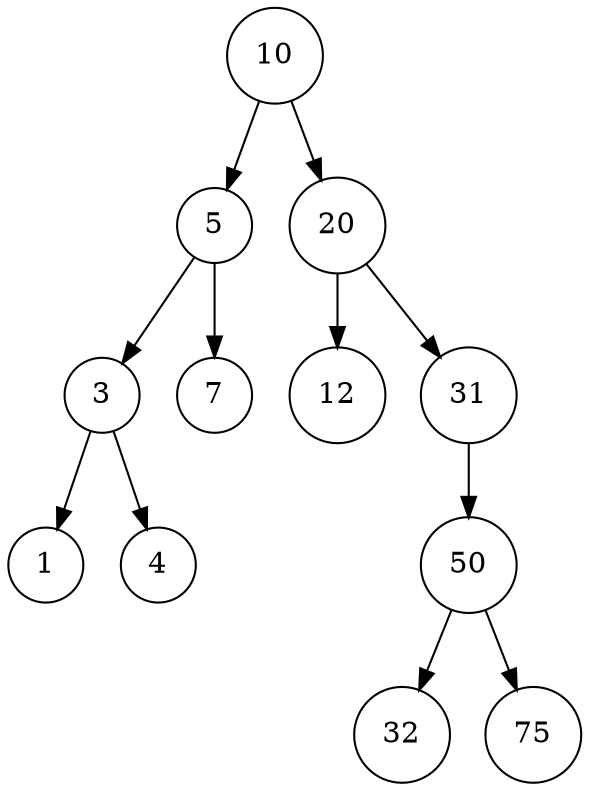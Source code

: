 digraph PreOrderBinaryTree {
node [shape=circle, style=filled, color=black, fillcolor="#FFFFFD"];
edge [color=black];
10 -> 5;
10 -> 20;
5 -> 3;
5 -> 7;
3 -> 1;
3 -> 4;
20 -> 12;
20 -> 31;
31 -> 50;
50 -> 32;
50 -> 75;
}
